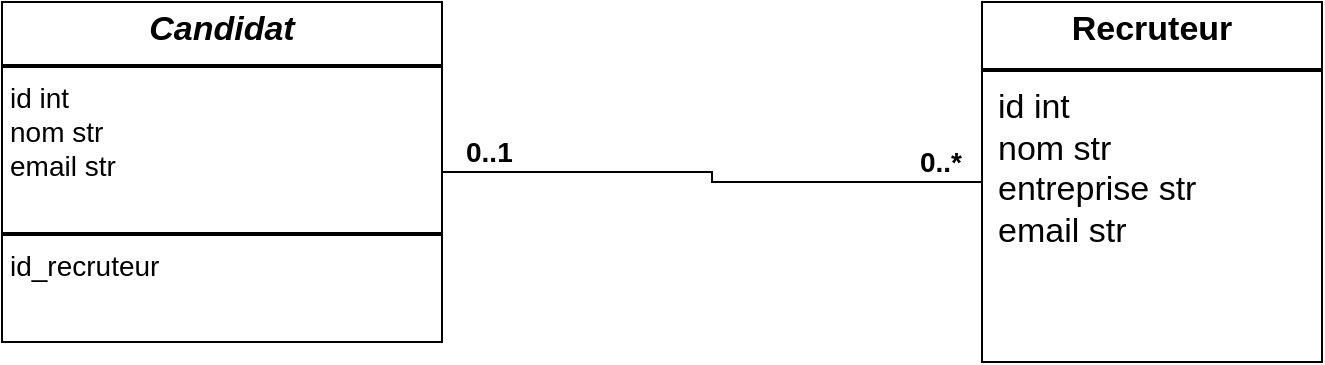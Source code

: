 <mxfile version="26.2.14">
  <diagram name="Page-1" id="o2QyeEha-wYxtj7abMiA">
    <mxGraphModel dx="1281" dy="535" grid="1" gridSize="10" guides="1" tooltips="1" connect="1" arrows="1" fold="1" page="1" pageScale="1" pageWidth="827" pageHeight="1169" math="0" shadow="0">
      <root>
        <mxCell id="0" />
        <mxCell id="1" parent="0" />
        <mxCell id="UebQi7isb6y4DzTPKjI_-8" value="&lt;p style=&quot;margin: 4px 0px 0px; text-align: center;&quot;&gt;&lt;b&gt;Recruteur&lt;/b&gt;&lt;/p&gt;&lt;hr style=&quot;border-style:solid;&quot;&gt;&lt;p style=&quot;margin:0px;margin-left:8px;&quot;&gt;id int&lt;/p&gt;&lt;p style=&quot;margin:0px;margin-left:8px;&quot;&gt;nom str&lt;/p&gt;&lt;p style=&quot;margin:0px;margin-left:8px;&quot;&gt;entreprise str&lt;/p&gt;&lt;p style=&quot;margin:0px;margin-left:8px;&quot;&gt;email str&lt;/p&gt;" style="verticalAlign=top;align=left;overflow=fill;html=1;whiteSpace=wrap;fontSize=17;" parent="1" vertex="1">
          <mxGeometry x="550" y="180" width="170" height="180" as="geometry" />
        </mxCell>
        <mxCell id="UebQi7isb6y4DzTPKjI_-9" value="&lt;p style=&quot;text-align: center; margin: 4px 0px 0px;&quot;&gt;&lt;i&gt;&lt;b&gt;&lt;font style=&quot;font-size: 17px;&quot;&gt;Candidat&lt;/font&gt;&lt;/b&gt;&lt;/i&gt;&lt;/p&gt;&lt;hr style=&quot;border-style:solid;&quot;&gt;&lt;p style=&quot;margin:0px;margin-left:4px;&quot;&gt;id int&lt;/p&gt;&lt;p style=&quot;margin:0px;margin-left:4px;&quot;&gt;nom str&lt;/p&gt;&lt;p style=&quot;margin:0px;margin-left:4px;&quot;&gt;email str&lt;/p&gt;&lt;p style=&quot;margin:0px;margin-left:4px;&quot;&gt;&lt;br&gt;&lt;/p&gt;&lt;hr style=&quot;border-style:solid;&quot;&gt;&lt;p style=&quot;margin:0px;margin-left:4px;&quot;&gt;id_recruteur&lt;/p&gt;" style="verticalAlign=top;align=left;overflow=fill;html=1;whiteSpace=wrap;fontSize=14;" parent="1" vertex="1">
          <mxGeometry x="60" y="180" width="220" height="170" as="geometry" />
        </mxCell>
        <mxCell id="UebQi7isb6y4DzTPKjI_-14" value="" style="endArrow=none;html=1;edgeStyle=orthogonalEdgeStyle;rounded=0;entryX=0;entryY=0.5;entryDx=0;entryDy=0;exitX=1;exitY=0.5;exitDx=0;exitDy=0;fontSize=15;fontStyle=1" parent="1" source="UebQi7isb6y4DzTPKjI_-9" target="UebQi7isb6y4DzTPKjI_-8" edge="1">
          <mxGeometry relative="1" as="geometry">
            <mxPoint x="310" y="284.5" as="sourcePoint" />
            <mxPoint x="470" y="284.5" as="targetPoint" />
          </mxGeometry>
        </mxCell>
        <mxCell id="UebQi7isb6y4DzTPKjI_-15" value="&lt;font style=&quot;font-size: 14px;&quot;&gt;&lt;b&gt;0..1&lt;/b&gt;&lt;/font&gt;" style="edgeLabel;resizable=0;html=1;align=left;verticalAlign=bottom;" parent="UebQi7isb6y4DzTPKjI_-14" connectable="0" vertex="1">
          <mxGeometry x="-1" relative="1" as="geometry">
            <mxPoint x="10" as="offset" />
          </mxGeometry>
        </mxCell>
        <mxCell id="UebQi7isb6y4DzTPKjI_-16" value="&lt;font style=&quot;font-size: 14px;&quot;&gt;&lt;b&gt;0..*&lt;/b&gt;&lt;/font&gt;" style="edgeLabel;resizable=0;html=1;align=right;verticalAlign=bottom;" parent="UebQi7isb6y4DzTPKjI_-14" connectable="0" vertex="1">
          <mxGeometry x="1" relative="1" as="geometry">
            <mxPoint x="-10" as="offset" />
          </mxGeometry>
        </mxCell>
      </root>
    </mxGraphModel>
  </diagram>
</mxfile>
